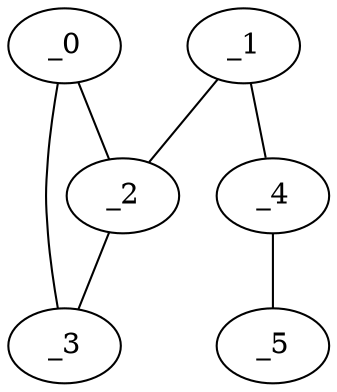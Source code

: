 graph EP1_0114 {
	_0	 [x="2.69131",
		y="2.66977"];
	_2	 [x="0.680378",
		y="0.955386"];
	_0 -- _2;
	_3	 [x="0.21091",
		y="2.3428"];
	_0 -- _3;
	_1	 [x="2.48276",
		y="0.984269"];
	_1 -- _2;
	_4	 [x="0.89546",
		y="1.23316"];
	_1 -- _4;
	_2 -- _3;
	_5	 [x="1.34678",
		y="1.55424"];
	_4 -- _5;
}
